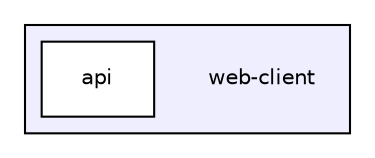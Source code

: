 digraph "/home/unko/code/maturitni-projekt/web-client" {
  compound=true
  node [ fontsize="10", fontname="Helvetica"];
  edge [ labelfontsize="10", labelfontname="Helvetica"];
  subgraph clusterdir_02e322e251ae9489b4c39f4108d24468 {
    graph [ bgcolor="#eeeeff", pencolor="black", label="" URL="dir_02e322e251ae9489b4c39f4108d24468.html"];
    dir_02e322e251ae9489b4c39f4108d24468 [shape=plaintext label="web-client"];
    dir_f19fec0f2c288f62b94ca6b3bb02c18e [shape=box label="api" color="black" fillcolor="white" style="filled" URL="dir_f19fec0f2c288f62b94ca6b3bb02c18e.html"];
  }
}
